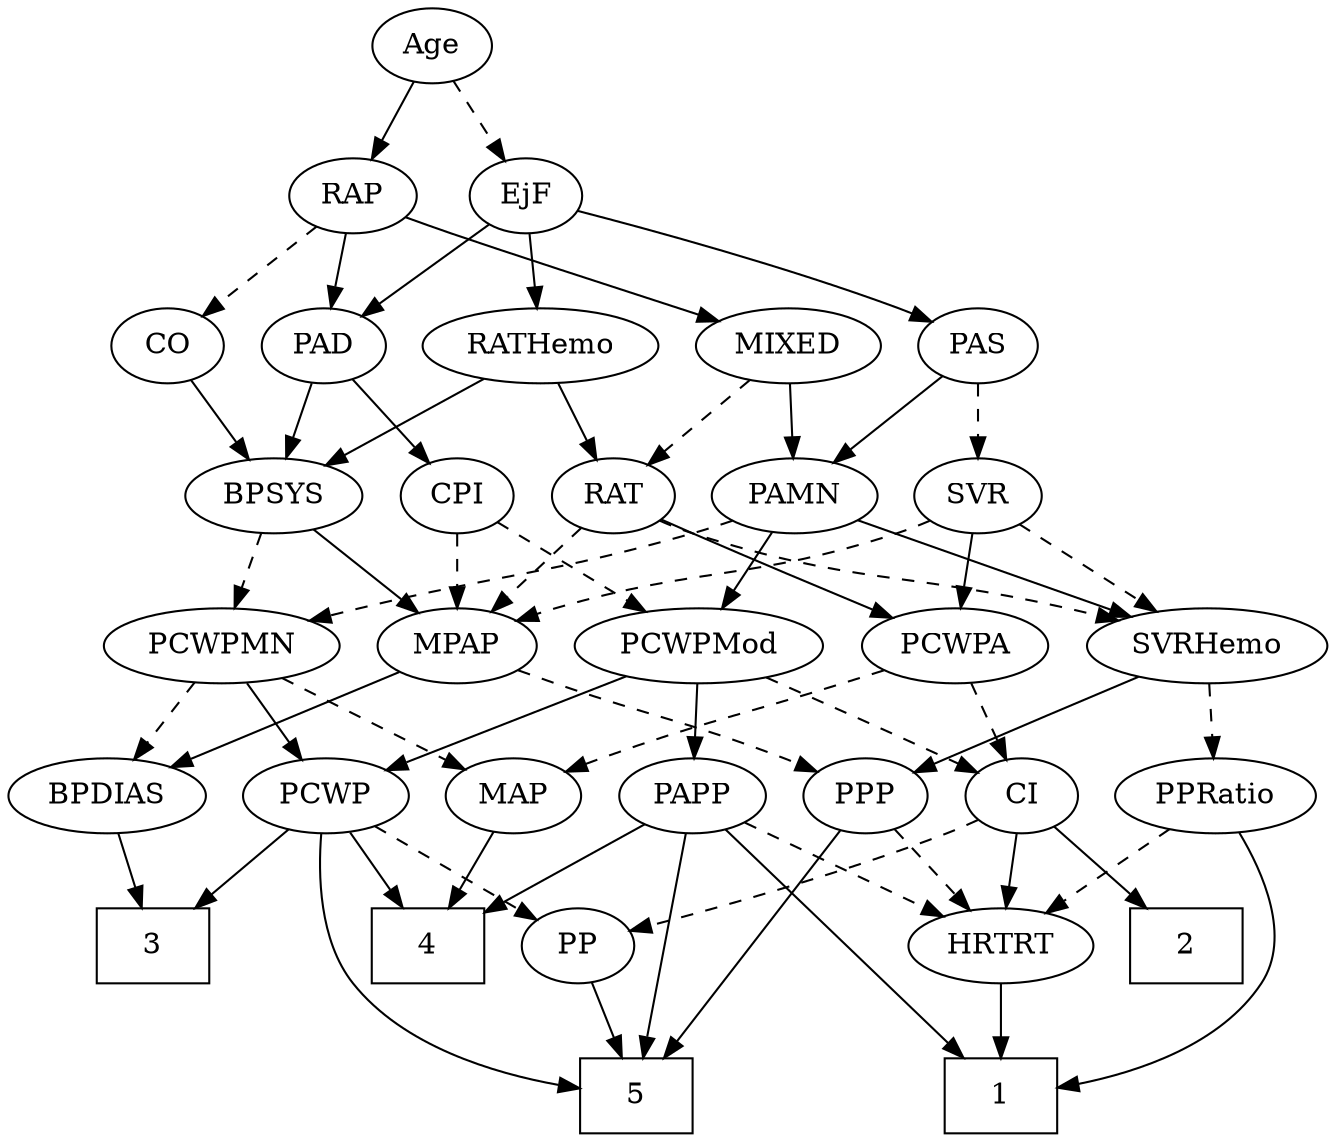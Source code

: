 strict digraph {
	graph [bb="0,0,579.29,540"];
	node [label="\N"];
	1	[height=0.5,
		pos="445.25,18",
		shape=box,
		width=0.75];
	2	[height=0.5,
		pos="530.25,90",
		shape=box,
		width=0.75];
	3	[height=0.5,
		pos="53.246,90",
		shape=box,
		width=0.75];
	4	[height=0.5,
		pos="174.25,90",
		shape=box,
		width=0.75];
	5	[height=0.5,
		pos="274.25,18",
		shape=box,
		width=0.75];
	Age	[height=0.5,
		pos="196.25,522",
		width=0.75];
	EjF	[height=0.5,
		pos="239.25,450",
		width=0.75];
	Age -> EjF	[pos="e,229.53,466.82 206,505.12 211.39,496.34 218.2,485.26 224.25,475.42",
		style=dashed];
	RAP	[height=0.5,
		pos="160.25,450",
		width=0.77632];
	Age -> RAP	[pos="e,168.8,467.63 187.9,504.76 183.6,496.4 178.25,486.02 173.42,476.61",
		style=solid];
	PAD	[height=0.5,
		pos="149.25,378",
		width=0.79437];
	EjF -> PAD	[pos="e,166.71,392.58 222.32,435.83 208.91,425.41 189.98,410.68 174.74,398.83",
		style=solid];
	PAS	[height=0.5,
		pos="438.25,378",
		width=0.75];
	EjF -> PAS	[pos="e,417.12,389.52 263.61,442.13 295.78,432.82 353.98,415.15 402.25,396 404.08,395.27 405.95,394.5 407.82,393.69",
		style=solid];
	RATHemo	[height=0.5,
		pos="245.25,378",
		width=1.3721];
	EjF -> RATHemo	[pos="e,243.78,396.1 240.73,431.7 241.39,423.98 242.19,414.71 242.92,406.11",
		style=solid];
	MIXED	[height=0.5,
		pos="353.25,378",
		width=1.1193];
	RAP -> MIXED	[pos="e,322.1,389.63 183.39,439.67 189.81,437.13 196.78,434.42 203.25,432 239.97,418.26 282.08,403.46 312.32,393",
		style=solid];
	RAP -> PAD	[pos="e,151.96,396.28 157.58,432.05 156.37,424.35 154.91,415.03 153.55,406.36",
		style=solid];
	CO	[height=0.5,
		pos="75.246,378",
		width=0.75];
	RAP -> CO	[pos="e,91.715,392.56 143.45,435.17 130.92,424.85 113.6,410.58 99.548,399.01",
		style=dashed];
	PAMN	[height=0.5,
		pos="356.25,306",
		width=1.011];
	MIXED -> PAMN	[pos="e,355.51,324.1 353.99,359.7 354.32,351.98 354.72,342.71 355.08,334.11",
		style=solid];
	RAT	[height=0.5,
		pos="274.25,306",
		width=0.75827];
	MIXED -> RAT	[pos="e,289.86,320.83 335.71,361.46 324.45,351.49 309.7,338.41 297.47,327.58",
		style=dashed];
	MPAP	[height=0.5,
		pos="202.25,234",
		width=0.97491];
	BPDIAS	[height=0.5,
		pos="42.246,162",
		width=1.1735];
	MPAP -> BPDIAS	[pos="e,70.728,175.46 176.18,221.6 150.06,210.17 109.56,192.45 79.933,179.49",
		style=solid];
	PPP	[height=0.5,
		pos="378.25,162",
		width=0.75];
	MPAP -> PPP	[pos="e,357.06,173.36 229.69,222.35 235.17,220.23 240.89,218.04 246.25,216 288.83,199.79 300.27,197.74 342.25,180 344.06,179.23 345.92,\
178.43 347.78,177.6",
		style=dashed];
	BPSYS	[height=0.5,
		pos="119.25,306",
		width=1.0471];
	BPSYS -> MPAP	[pos="e,184.84,249.68 137.26,289.81 148.83,280.05 164.05,267.22 176.84,256.42",
		style=solid];
	PCWPMN	[height=0.5,
		pos="99.246,234",
		width=1.3902];
	BPSYS -> PCWPMN	[pos="e,104.18,252.28 114.4,288.05 112.18,280.26 109.48,270.82 106.98,262.08",
		style=dashed];
	PAD -> BPSYS	[pos="e,126.51,323.96 142.14,360.41 138.68,352.34 134.43,342.43 130.54,333.35",
		style=solid];
	CPI	[height=0.5,
		pos="202.25,306",
		width=0.75];
	PAD -> CPI	[pos="e,190.52,322.49 161.01,361.46 167.87,352.4 176.67,340.79 184.37,330.61",
		style=solid];
	CO -> BPSYS	[pos="e,108.69,323.8 85.231,361.12 90.534,352.68 97.181,342.1 103.19,332.55",
		style=solid];
	PAS -> PAMN	[pos="e,373.83,322.01 422.05,363.17 410.53,353.34 394.83,339.93 381.65,328.69",
		style=solid];
	SVR	[height=0.5,
		pos="438.25,306",
		width=0.77632];
	PAS -> SVR	[pos="e,438.25,324.1 438.25,359.7 438.25,351.98 438.25,342.71 438.25,334.11",
		style=dashed];
	PCWPMod	[height=0.5,
		pos="307.25,234",
		width=1.4443];
	PAMN -> PCWPMod	[pos="e,318.89,251.63 344.88,288.76 338.91,280.23 331.45,269.58 324.76,260.02",
		style=solid];
	PAMN -> PCWPMN	[pos="e,136.63,246.06 328.7,294.2 322.67,292.01 316.28,289.82 310.25,288 243.79,267.93 225.4,269.62 158.25,252 154.41,250.99 150.45,249.92 \
146.47,248.82",
		style=dashed];
	SVRHemo	[height=0.5,
		pos="529.25,234",
		width=1.3902];
	PAMN -> SVRHemo	[pos="e,497.26,247.94 383.66,293.91 411.63,282.59 455.4,264.88 487.65,251.83",
		style=solid];
	RATHemo -> BPSYS	[pos="e,142.77,320.07 219.14,362.5 199.55,351.61 172.61,336.65 151.64,325",
		style=solid];
	RATHemo -> RAT	[pos="e,267.29,323.79 252.27,360.05 255.61,351.97 259.7,342.12 263.43,333.11",
		style=solid];
	CPI -> MPAP	[pos="e,202.25,252.1 202.25,287.7 202.25,279.98 202.25,270.71 202.25,262.11",
		style=dashed];
	CPI -> PCWPMod	[pos="e,284.24,250.34 221.02,292.49 236.23,282.35 257.98,267.84 275.83,255.94",
		style=dashed];
	RAT -> MPAP	[pos="e,217.89,250.21 259.33,290.5 249.49,280.93 236.41,268.21 225.25,257.36",
		style=dashed];
	PCWPA	[height=0.5,
		pos="419.25,234",
		width=1.1555];
	RAT -> PCWPA	[pos="e,392.59,247.87 295.64,294.67 318.68,283.55 355.74,265.66 383.28,252.36",
		style=solid];
	RAT -> SVRHemo	[pos="e,491.88,246.12 295.46,294.34 300.55,292.04 306.02,289.77 311.25,288 379.87,264.75 400.07,270.04 470.25,252 474.09,251.01 478.05,\
249.95 482.03,248.87",
		style=dashed];
	SVR -> MPAP	[pos="e,229.03,246.04 416.63,294.18 411.66,291.94 406.33,289.74 401.25,288 334.33,265.12 313.84,272.8 246.25,252 243.69,251.21 241.08,\
250.35 238.45,249.45",
		style=dashed];
	SVR -> PCWPA	[pos="e,423.94,252.28 433.65,288.05 431.53,280.26 428.97,270.82 426.6,262.08",
		style=solid];
	SVR -> SVRHemo	[pos="e,508.89,250.65 455.79,291.5 468.49,281.74 485.92,268.33 500.61,257.02",
		style=dashed];
	PCWP	[height=0.5,
		pos="137.25,162",
		width=0.97491];
	PCWPMod -> PCWP	[pos="e,163.65,173.87 274.87,219.67 245.75,207.68 203.04,190.09 172.94,177.7",
		style=solid];
	CI	[height=0.5,
		pos="450.25,162",
		width=0.75];
	PCWPMod -> CI	[pos="e,428.8,173.5 336.18,218.83 360.39,206.98 394.83,190.12 419.53,178.04",
		style=dashed];
	PAPP	[height=0.5,
		pos="301.25,162",
		width=0.88464];
	PCWPMod -> PAPP	[pos="e,302.71,180.1 305.76,215.7 305.1,207.98 304.31,198.71 303.57,190.11",
		style=solid];
	MAP	[height=0.5,
		pos="221.25,162",
		width=0.84854];
	PCWPA -> MAP	[pos="e,245.03,173.77 387.17,222.31 340.83,206.87 260.63,180.15 260.25,180 258.38,179.29 256.48,178.53 254.57,177.76",
		style=dashed];
	PCWPA -> CI	[pos="e,442.81,179.79 426.75,216.05 430.33,207.97 434.69,198.12 438.68,189.11",
		style=dashed];
	PCWPMN -> BPDIAS	[pos="e,55.657,179.47 85.738,216.41 78.71,207.78 69.983,197.06 62.194,187.5",
		style=dashed];
	PCWPMN -> MAP	[pos="e,200.17,175.09 124.82,218.33 144.21,207.2 170.91,191.88 191.3,180.19",
		style=dashed];
	PCWPMN -> PCWP	[pos="e,128.13,179.79 108.44,216.05 112.88,207.89 118.29,197.91 123.23,188.82",
		style=solid];
	SVRHemo -> PPP	[pos="e,399.55,173.1 499.43,219.35 476.19,208.69 443.13,193.48 414.25,180 412.46,179.17 410.63,178.31 408.78,177.44",
		style=solid];
	PPRatio	[height=0.5,
		pos="535.25,162",
		width=1.1013];
	SVRHemo -> PPRatio	[pos="e,533.78,180.1 530.73,215.7 531.39,207.98 532.19,198.71 532.92,190.11",
		style=dashed];
	BPDIAS -> 3	[pos="e,50.558,108.1 44.965,143.7 46.178,135.98 47.634,126.71 48.986,118.11",
		style=solid];
	MAP -> 4	[pos="e,185.86,108.29 210.58,145.12 204.94,136.72 197.88,126.2 191.48,116.67",
		style=solid];
	PP	[height=0.5,
		pos="246.25,90",
		width=0.75];
	PP -> 5	[pos="e,267.27,36.447 252.88,72.411 256.06,64.454 259.96,54.722 263.54,45.756",
		style=solid];
	PPP -> 5	[pos="e,286.85,36.21 366.92,145.53 349.09,121.2 314.32,73.714 292.81,44.34",
		style=solid];
	HRTRT	[height=0.5,
		pos="445.25,90",
		width=1.1013];
	PPP -> HRTRT	[pos="e,429.98,106.95 392.13,146.5 401.01,137.22 412.74,124.97 422.91,114.34",
		style=dashed];
	PPRatio -> 1	[pos="e,472.4,22.323 549.05,144.84 563.24,126.15 581.29,95.008 566.25,72 547.81,43.791 510.66,30.503 482.37,24.302",
		style=solid];
	PPRatio -> HRTRT	[pos="e,464.31,105.82 516.16,146.15 503.39,136.22 486.4,123.01 472.25,112.01",
		style=dashed];
	PCWP -> 3	[pos="e,73.694,108.04 119.43,146.15 108.45,137 94.12,125.06 81.604,114.63",
		style=solid];
	PCWP -> 4	[pos="e,165.02,108.45 146.01,144.41 150.27,136.37 155.47,126.51 160.26,117.47",
		style=solid];
	PCWP -> 5	[pos="e,247.09,20.897 132.2,143.9 127.61,124.63 123.56,93.222 138.25,72 160.43,39.938 205.07,27.271 237.16,22.267",
		style=solid];
	PCWP -> PP	[pos="e,227.48,103.05 158.26,147.5 175.57,136.39 200.22,120.56 219.03,108.48",
		style=dashed];
	CI -> 2	[pos="e,510.8,108.02 466.05,147.17 476.59,137.95 490.7,125.6 503.02,114.82",
		style=solid];
	CI -> PP	[pos="e,270.81,97.618 429.14,150.45 424.3,148.19 419.14,145.92 414.25,144 368.96,126.26 315.1,110.1 280.8,100.41",
		style=dashed];
	CI -> HRTRT	[pos="e,446.47,108.1 449.01,143.7 448.46,135.98 447.8,126.71 447.18,118.11",
		style=solid];
	PAPP -> 1	[pos="e,427.64,36.365 316.38,146.07 341.15,121.65 390.55,72.937 420.47,43.427",
		style=solid];
	PAPP -> 4	[pos="e,201.41,105.97 279.12,148.81 260.14,138.34 232.4,123.06 210.23,110.83",
		style=solid];
	PAPP -> 5	[pos="e,277.51,36.189 297.99,143.87 293.39,119.67 284.93,75.211 279.45,46.393",
		style=solid];
	PAPP -> HRTRT	[pos="e,418.87,103.82 324.7,149.6 347.7,138.42 383.06,121.23 409.55,108.35",
		style=dashed];
	HRTRT -> 1	[pos="e,445.25,36.104 445.25,71.697 445.25,63.983 445.25,54.712 445.25,46.112",
		style=solid];
}
